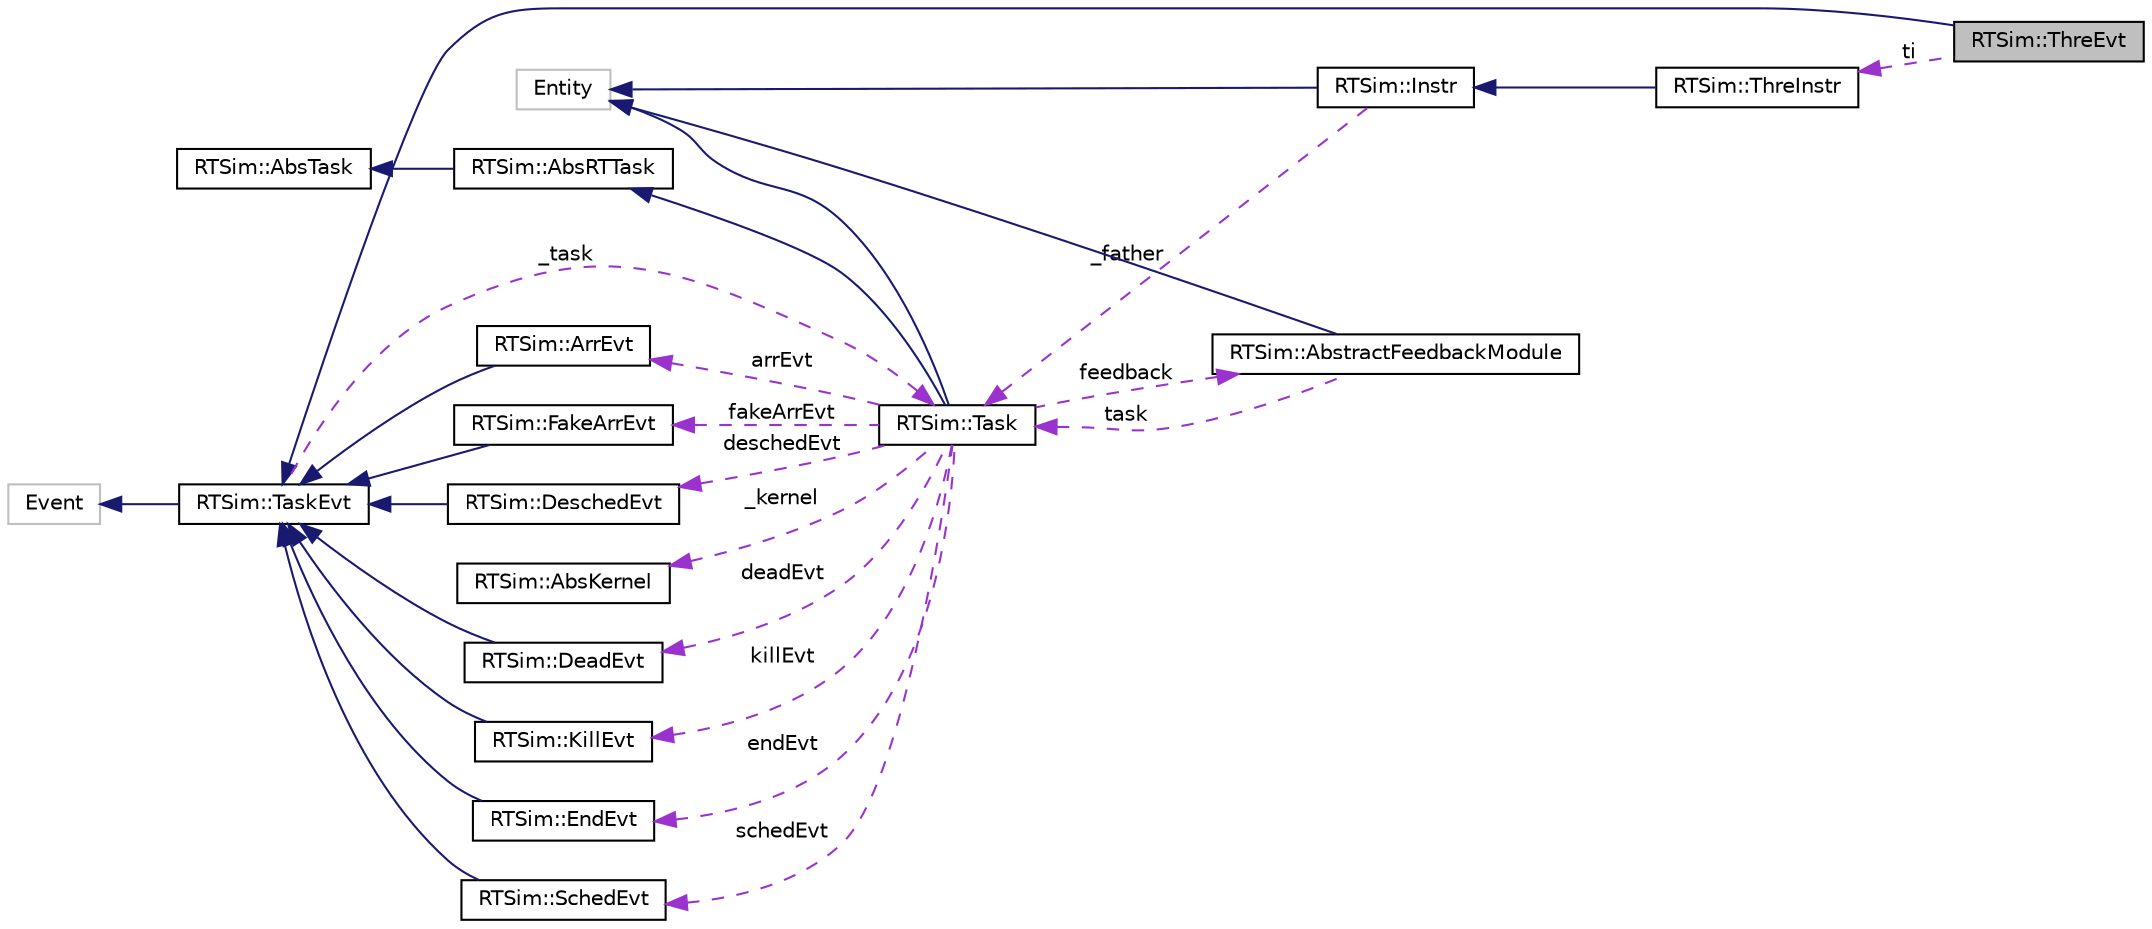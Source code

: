 digraph "RTSim::ThreEvt"
{
  edge [fontname="Helvetica",fontsize="10",labelfontname="Helvetica",labelfontsize="10"];
  node [fontname="Helvetica",fontsize="10",shape=record];
  rankdir="LR";
  Node1 [label="RTSim::ThreEvt",height=0.2,width=0.4,color="black", fillcolor="grey75", style="filled", fontcolor="black"];
  Node2 -> Node1 [dir="back",color="midnightblue",fontsize="10",style="solid"];
  Node2 [label="RTSim::TaskEvt",height=0.2,width=0.4,color="black", fillcolor="white", style="filled",URL="$d2/d95/classRTSim_1_1TaskEvt.html"];
  Node3 -> Node2 [dir="back",color="midnightblue",fontsize="10",style="solid"];
  Node3 [label="Event",height=0.2,width=0.4,color="grey75", fillcolor="white", style="filled"];
  Node4 -> Node2 [dir="back",color="darkorchid3",fontsize="10",style="dashed",label=" _task" ];
  Node4 [label="RTSim::Task",height=0.2,width=0.4,color="black", fillcolor="white", style="filled",URL="$d8/db0/classRTSim_1_1Task.html"];
  Node5 -> Node4 [dir="back",color="midnightblue",fontsize="10",style="solid"];
  Node5 [label="Entity",height=0.2,width=0.4,color="grey75", fillcolor="white", style="filled"];
  Node6 -> Node4 [dir="back",color="midnightblue",fontsize="10",style="solid"];
  Node6 [label="RTSim::AbsRTTask",height=0.2,width=0.4,color="black", fillcolor="white", style="filled",URL="$d3/d04/classRTSim_1_1AbsRTTask.html"];
  Node7 -> Node6 [dir="back",color="midnightblue",fontsize="10",style="solid"];
  Node7 [label="RTSim::AbsTask",height=0.2,width=0.4,color="black", fillcolor="white", style="filled",URL="$de/d5f/classRTSim_1_1AbsTask.html"];
  Node8 -> Node4 [dir="back",color="darkorchid3",fontsize="10",style="dashed",label=" fakeArrEvt" ];
  Node8 [label="RTSim::FakeArrEvt",height=0.2,width=0.4,color="black", fillcolor="white", style="filled",URL="$d3/d67/classRTSim_1_1FakeArrEvt.html"];
  Node2 -> Node8 [dir="back",color="midnightblue",fontsize="10",style="solid"];
  Node9 -> Node4 [dir="back",color="darkorchid3",fontsize="10",style="dashed",label=" deschedEvt" ];
  Node9 [label="RTSim::DeschedEvt",height=0.2,width=0.4,color="black", fillcolor="white", style="filled",URL="$db/d71/classRTSim_1_1DeschedEvt.html"];
  Node2 -> Node9 [dir="back",color="midnightblue",fontsize="10",style="solid"];
  Node10 -> Node4 [dir="back",color="darkorchid3",fontsize="10",style="dashed",label=" deadEvt" ];
  Node10 [label="RTSim::DeadEvt",height=0.2,width=0.4,color="black", fillcolor="white", style="filled",URL="$d8/d7e/classRTSim_1_1DeadEvt.html"];
  Node2 -> Node10 [dir="back",color="midnightblue",fontsize="10",style="solid"];
  Node11 -> Node4 [dir="back",color="darkorchid3",fontsize="10",style="dashed",label=" killEvt" ];
  Node11 [label="RTSim::KillEvt",height=0.2,width=0.4,color="black", fillcolor="white", style="filled",URL="$d5/d42/classRTSim_1_1KillEvt.html"];
  Node2 -> Node11 [dir="back",color="midnightblue",fontsize="10",style="solid"];
  Node12 -> Node4 [dir="back",color="darkorchid3",fontsize="10",style="dashed",label=" endEvt" ];
  Node12 [label="RTSim::EndEvt",height=0.2,width=0.4,color="black", fillcolor="white", style="filled",URL="$d9/ddd/classRTSim_1_1EndEvt.html"];
  Node2 -> Node12 [dir="back",color="midnightblue",fontsize="10",style="solid"];
  Node13 -> Node4 [dir="back",color="darkorchid3",fontsize="10",style="dashed",label=" _kernel" ];
  Node13 [label="RTSim::AbsKernel",height=0.2,width=0.4,color="black", fillcolor="white", style="filled",URL="$de/d7f/classRTSim_1_1AbsKernel.html"];
  Node14 -> Node4 [dir="back",color="darkorchid3",fontsize="10",style="dashed",label=" schedEvt" ];
  Node14 [label="RTSim::SchedEvt",height=0.2,width=0.4,color="black", fillcolor="white", style="filled",URL="$d0/d5b/classRTSim_1_1SchedEvt.html"];
  Node2 -> Node14 [dir="back",color="midnightblue",fontsize="10",style="solid"];
  Node15 -> Node4 [dir="back",color="darkorchid3",fontsize="10",style="dashed",label=" feedback" ];
  Node15 [label="RTSim::AbstractFeedbackModule",height=0.2,width=0.4,color="black", fillcolor="white", style="filled",URL="$d9/dd6/classRTSim_1_1AbstractFeedbackModule.html"];
  Node5 -> Node15 [dir="back",color="midnightblue",fontsize="10",style="solid"];
  Node4 -> Node15 [dir="back",color="darkorchid3",fontsize="10",style="dashed",label=" task" ];
  Node16 -> Node4 [dir="back",color="darkorchid3",fontsize="10",style="dashed",label=" arrEvt" ];
  Node16 [label="RTSim::ArrEvt",height=0.2,width=0.4,color="black", fillcolor="white", style="filled",URL="$d1/d1d/classRTSim_1_1ArrEvt.html"];
  Node2 -> Node16 [dir="back",color="midnightblue",fontsize="10",style="solid"];
  Node17 -> Node1 [dir="back",color="darkorchid3",fontsize="10",style="dashed",label=" ti" ];
  Node17 [label="RTSim::ThreInstr",height=0.2,width=0.4,color="black", fillcolor="white", style="filled",URL="$d2/dfc/classRTSim_1_1ThreInstr.html"];
  Node18 -> Node17 [dir="back",color="midnightblue",fontsize="10",style="solid"];
  Node18 [label="RTSim::Instr",height=0.2,width=0.4,color="black", fillcolor="white", style="filled",URL="$dd/d1b/classRTSim_1_1Instr.html"];
  Node5 -> Node18 [dir="back",color="midnightblue",fontsize="10",style="solid"];
  Node4 -> Node18 [dir="back",color="darkorchid3",fontsize="10",style="dashed",label=" _father" ];
}
